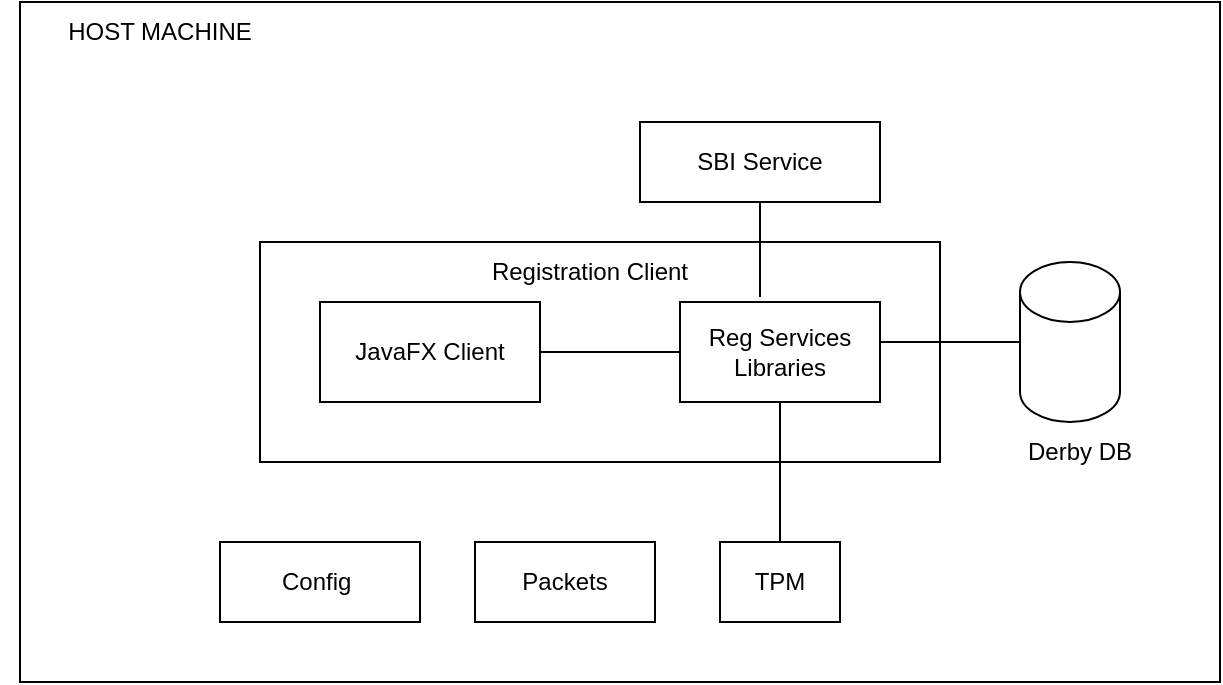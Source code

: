 <mxfile version="16.1.2" type="github">
  <diagram id="poLRrB77zF2vc6yQU2CP" name="Page-1">
    <mxGraphModel dx="782" dy="436" grid="1" gridSize="10" guides="1" tooltips="1" connect="1" arrows="1" fold="1" page="1" pageScale="1" pageWidth="1654" pageHeight="1169" math="0" shadow="0">
      <root>
        <mxCell id="0" />
        <mxCell id="1" parent="0" />
        <mxCell id="HIDdaLj1h3sHS_58LPtQ-2" value="" style="rounded=0;whiteSpace=wrap;html=1;" vertex="1" parent="1">
          <mxGeometry x="120" y="60" width="600" height="340" as="geometry" />
        </mxCell>
        <mxCell id="HIDdaLj1h3sHS_58LPtQ-3" value="" style="rounded=0;whiteSpace=wrap;html=1;" vertex="1" parent="1">
          <mxGeometry x="240" y="180" width="340" height="110" as="geometry" />
        </mxCell>
        <mxCell id="HIDdaLj1h3sHS_58LPtQ-4" value="" style="rounded=0;whiteSpace=wrap;html=1;" vertex="1" parent="1">
          <mxGeometry x="270" y="210" width="110" height="50" as="geometry" />
        </mxCell>
        <mxCell id="HIDdaLj1h3sHS_58LPtQ-5" value="" style="rounded=0;whiteSpace=wrap;html=1;" vertex="1" parent="1">
          <mxGeometry x="450" y="210" width="100" height="50" as="geometry" />
        </mxCell>
        <mxCell id="HIDdaLj1h3sHS_58LPtQ-6" value="JavaFX Client" style="text;html=1;strokeColor=none;fillColor=none;align=center;verticalAlign=middle;whiteSpace=wrap;rounded=0;" vertex="1" parent="1">
          <mxGeometry x="280" y="220" width="90" height="30" as="geometry" />
        </mxCell>
        <mxCell id="HIDdaLj1h3sHS_58LPtQ-7" value="Reg Services&lt;br&gt;Libraries" style="text;html=1;strokeColor=none;fillColor=none;align=center;verticalAlign=middle;whiteSpace=wrap;rounded=0;" vertex="1" parent="1">
          <mxGeometry x="450" y="210" width="100" height="50" as="geometry" />
        </mxCell>
        <mxCell id="HIDdaLj1h3sHS_58LPtQ-9" value="" style="endArrow=none;html=1;rounded=0;entryX=0;entryY=0.5;entryDx=0;entryDy=0;exitX=1;exitY=0.5;exitDx=0;exitDy=0;" edge="1" parent="1" source="HIDdaLj1h3sHS_58LPtQ-4" target="HIDdaLj1h3sHS_58LPtQ-7">
          <mxGeometry width="50" height="50" relative="1" as="geometry">
            <mxPoint x="380" y="190" as="sourcePoint" />
            <mxPoint x="430" y="140" as="targetPoint" />
          </mxGeometry>
        </mxCell>
        <mxCell id="HIDdaLj1h3sHS_58LPtQ-10" value="Registration Client" style="text;html=1;strokeColor=none;fillColor=none;align=center;verticalAlign=middle;whiteSpace=wrap;rounded=0;" vertex="1" parent="1">
          <mxGeometry x="320" y="170" width="170" height="50" as="geometry" />
        </mxCell>
        <mxCell id="HIDdaLj1h3sHS_58LPtQ-11" value="" style="endArrow=none;html=1;rounded=0;" edge="1" parent="1">
          <mxGeometry width="50" height="50" relative="1" as="geometry">
            <mxPoint x="550" y="230" as="sourcePoint" />
            <mxPoint x="630" y="230" as="targetPoint" />
          </mxGeometry>
        </mxCell>
        <mxCell id="HIDdaLj1h3sHS_58LPtQ-12" value="" style="shape=cylinder3;whiteSpace=wrap;html=1;boundedLbl=1;backgroundOutline=1;size=15;" vertex="1" parent="1">
          <mxGeometry x="620" y="190" width="50" height="80" as="geometry" />
        </mxCell>
        <mxCell id="HIDdaLj1h3sHS_58LPtQ-15" value="Derby DB" style="text;html=1;strokeColor=none;fillColor=none;align=center;verticalAlign=middle;whiteSpace=wrap;rounded=0;" vertex="1" parent="1">
          <mxGeometry x="620" y="270" width="60" height="30" as="geometry" />
        </mxCell>
        <mxCell id="HIDdaLj1h3sHS_58LPtQ-18" value="" style="endArrow=none;html=1;rounded=0;exitX=1;exitY=0.75;exitDx=0;exitDy=0;" edge="1" parent="1" source="HIDdaLj1h3sHS_58LPtQ-10">
          <mxGeometry width="50" height="50" relative="1" as="geometry">
            <mxPoint x="380" y="190" as="sourcePoint" />
            <mxPoint x="490" y="160" as="targetPoint" />
            <Array as="points" />
          </mxGeometry>
        </mxCell>
        <mxCell id="HIDdaLj1h3sHS_58LPtQ-20" value="HOST MACHINE" style="text;html=1;strokeColor=none;fillColor=none;align=center;verticalAlign=middle;whiteSpace=wrap;rounded=0;" vertex="1" parent="1">
          <mxGeometry x="110" y="60" width="160" height="30" as="geometry" />
        </mxCell>
        <mxCell id="HIDdaLj1h3sHS_58LPtQ-21" value="SBI Service" style="rounded=0;whiteSpace=wrap;html=1;" vertex="1" parent="1">
          <mxGeometry x="430" y="120" width="120" height="40" as="geometry" />
        </mxCell>
        <mxCell id="HIDdaLj1h3sHS_58LPtQ-24" value="" style="endArrow=none;html=1;rounded=0;entryX=0.5;entryY=1;entryDx=0;entryDy=0;" edge="1" parent="1" target="HIDdaLj1h3sHS_58LPtQ-7">
          <mxGeometry width="50" height="50" relative="1" as="geometry">
            <mxPoint x="500" y="320" as="sourcePoint" />
            <mxPoint x="430" y="140" as="targetPoint" />
            <Array as="points">
              <mxPoint x="500" y="330" />
            </Array>
          </mxGeometry>
        </mxCell>
        <mxCell id="HIDdaLj1h3sHS_58LPtQ-25" value="" style="rounded=0;whiteSpace=wrap;html=1;" vertex="1" parent="1">
          <mxGeometry x="470" y="330" width="60" height="40" as="geometry" />
        </mxCell>
        <mxCell id="HIDdaLj1h3sHS_58LPtQ-27" value="TPM" style="text;html=1;strokeColor=none;fillColor=none;align=center;verticalAlign=middle;whiteSpace=wrap;rounded=0;" vertex="1" parent="1">
          <mxGeometry x="470" y="335" width="60" height="30" as="geometry" />
        </mxCell>
        <mxCell id="HIDdaLj1h3sHS_58LPtQ-28" value="" style="rounded=0;whiteSpace=wrap;html=1;" vertex="1" parent="1">
          <mxGeometry x="347.5" y="330" width="90" height="40" as="geometry" />
        </mxCell>
        <mxCell id="HIDdaLj1h3sHS_58LPtQ-30" value="Packets" style="text;html=1;strokeColor=none;fillColor=none;align=center;verticalAlign=middle;whiteSpace=wrap;rounded=0;" vertex="1" parent="1">
          <mxGeometry x="365" y="325" width="55" height="50" as="geometry" />
        </mxCell>
        <mxCell id="HIDdaLj1h3sHS_58LPtQ-31" value="" style="rounded=0;whiteSpace=wrap;html=1;" vertex="1" parent="1">
          <mxGeometry x="220" y="330" width="100" height="40" as="geometry" />
        </mxCell>
        <mxCell id="HIDdaLj1h3sHS_58LPtQ-32" value="Config&amp;nbsp;" style="text;html=1;strokeColor=none;fillColor=none;align=center;verticalAlign=middle;whiteSpace=wrap;rounded=0;" vertex="1" parent="1">
          <mxGeometry x="240" y="335" width="60" height="30" as="geometry" />
        </mxCell>
      </root>
    </mxGraphModel>
  </diagram>
</mxfile>
